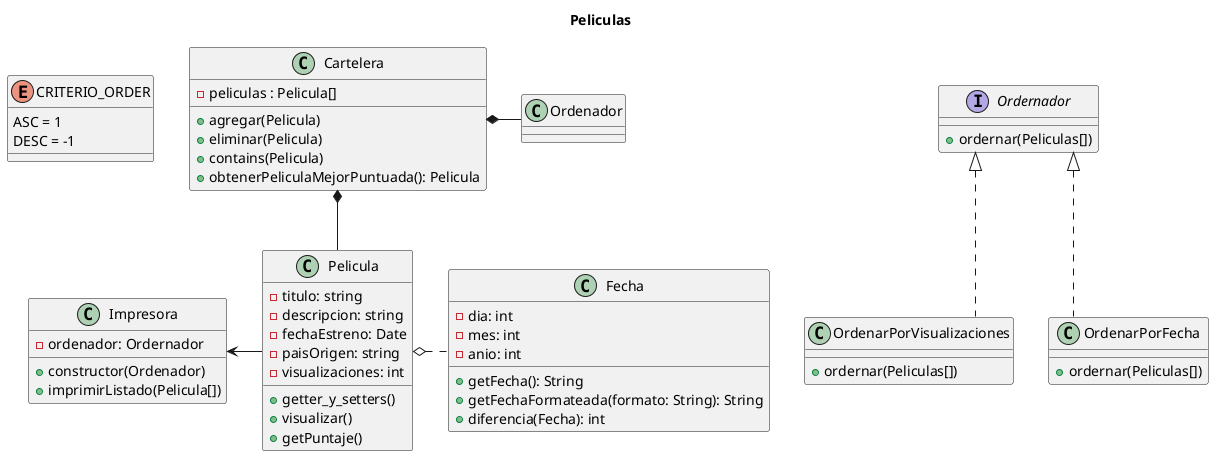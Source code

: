 @startuml name "Peliculas"
title "**Peliculas**"
skinparam Linetype ortho

interface Ordernador {
    + ordernar(Peliculas[])
}

class OrdenarPorVisualizaciones implements Ordernador {
    + ordernar(Peliculas[])
}

class OrdenarPorFecha implements Ordernador {
    + ordernar(Peliculas[])
}

enum CRITERIO_ORDER {
    ASC = 1
    DESC = -1
}

class Pelicula {
    - titulo: string
    - descripcion: string
    - fechaEstreno: Date
    - paisOrigen: string
    - visualizaciones: int

    + getter_y_setters()
    + visualizar()
    + getPuntaje()
}

class Fecha {
    - dia: int
    - mes: int
    - anio: int

    + getFecha(): String
    + getFechaFormateada(formato: String): String
    + diferencia(Fecha): int
}

class Cartelera {
    - peliculas : Pelicula[]

    + agregar(Pelicula)
    + eliminar(Pelicula)
    + contains(Pelicula)
    + obtenerPeliculaMejorPuntuada(): Pelicula
    '+ ordernarPorVisualizaciones(): Pelicula[]
    '+ ordernarPorFechaEstreno(): Pelicula[]
}

class Impresora {
    - ordenador: Ordernador

    + constructor(Ordenador)
    + imprimirListado(Pelicula[])
}

' relaciones
Pelicula o.r. Fecha
Cartelera *-- Pelicula
Impresora <-r- Pelicula

CRITERIO_ORDER -r[hidden]- Cartelera

Ordenador -l-* Cartelera

@enduml
